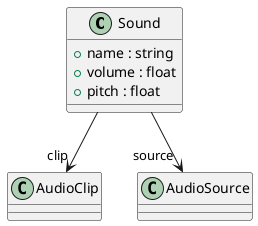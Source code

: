 @startuml
class Sound {
    + name : string
    + volume : float
    + pitch : float
}
Sound --> "clip" AudioClip
Sound --> "source" AudioSource
@enduml
